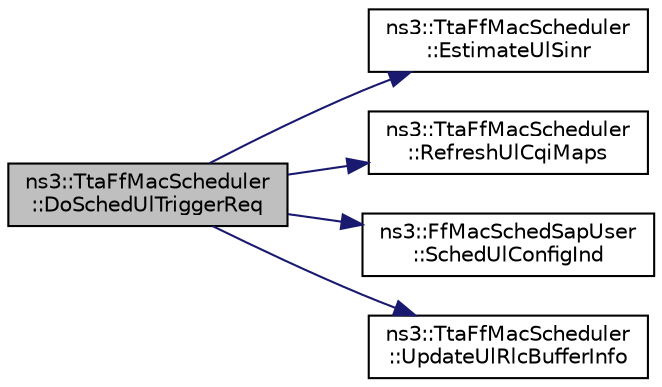 digraph "ns3::TtaFfMacScheduler::DoSchedUlTriggerReq"
{
 // LATEX_PDF_SIZE
  edge [fontname="Helvetica",fontsize="10",labelfontname="Helvetica",labelfontsize="10"];
  node [fontname="Helvetica",fontsize="10",shape=record];
  rankdir="LR";
  Node1 [label="ns3::TtaFfMacScheduler\l::DoSchedUlTriggerReq",height=0.2,width=0.4,color="black", fillcolor="grey75", style="filled", fontcolor="black",tooltip="Sched UL trigger request function."];
  Node1 -> Node2 [color="midnightblue",fontsize="10",style="solid",fontname="Helvetica"];
  Node2 [label="ns3::TtaFfMacScheduler\l::EstimateUlSinr",height=0.2,width=0.4,color="black", fillcolor="white", style="filled",URL="$classns3_1_1_tta_ff_mac_scheduler.html#a51fcb3b65dbfff2b28d66930073a45c8",tooltip="Estimate UL SINR function."];
  Node1 -> Node3 [color="midnightblue",fontsize="10",style="solid",fontname="Helvetica"];
  Node3 [label="ns3::TtaFfMacScheduler\l::RefreshUlCqiMaps",height=0.2,width=0.4,color="black", fillcolor="white", style="filled",URL="$classns3_1_1_tta_ff_mac_scheduler.html#ae0cb4fb464a85be701431b9606acdf2e",tooltip="Refresh UL CQI maps."];
  Node1 -> Node4 [color="midnightblue",fontsize="10",style="solid",fontname="Helvetica"];
  Node4 [label="ns3::FfMacSchedSapUser\l::SchedUlConfigInd",height=0.2,width=0.4,color="black", fillcolor="white", style="filled",URL="$classns3_1_1_ff_mac_sched_sap_user.html#a1b89636256701a84d990db7db8aea874",tooltip="SCHED_UL_CONFIG_IND."];
  Node1 -> Node5 [color="midnightblue",fontsize="10",style="solid",fontname="Helvetica"];
  Node5 [label="ns3::TtaFfMacScheduler\l::UpdateUlRlcBufferInfo",height=0.2,width=0.4,color="black", fillcolor="white", style="filled",URL="$classns3_1_1_tta_ff_mac_scheduler.html#ab833bf3832b55e3483befd9d0e9b2c13",tooltip="Update DL RLC buffer info function."];
}

